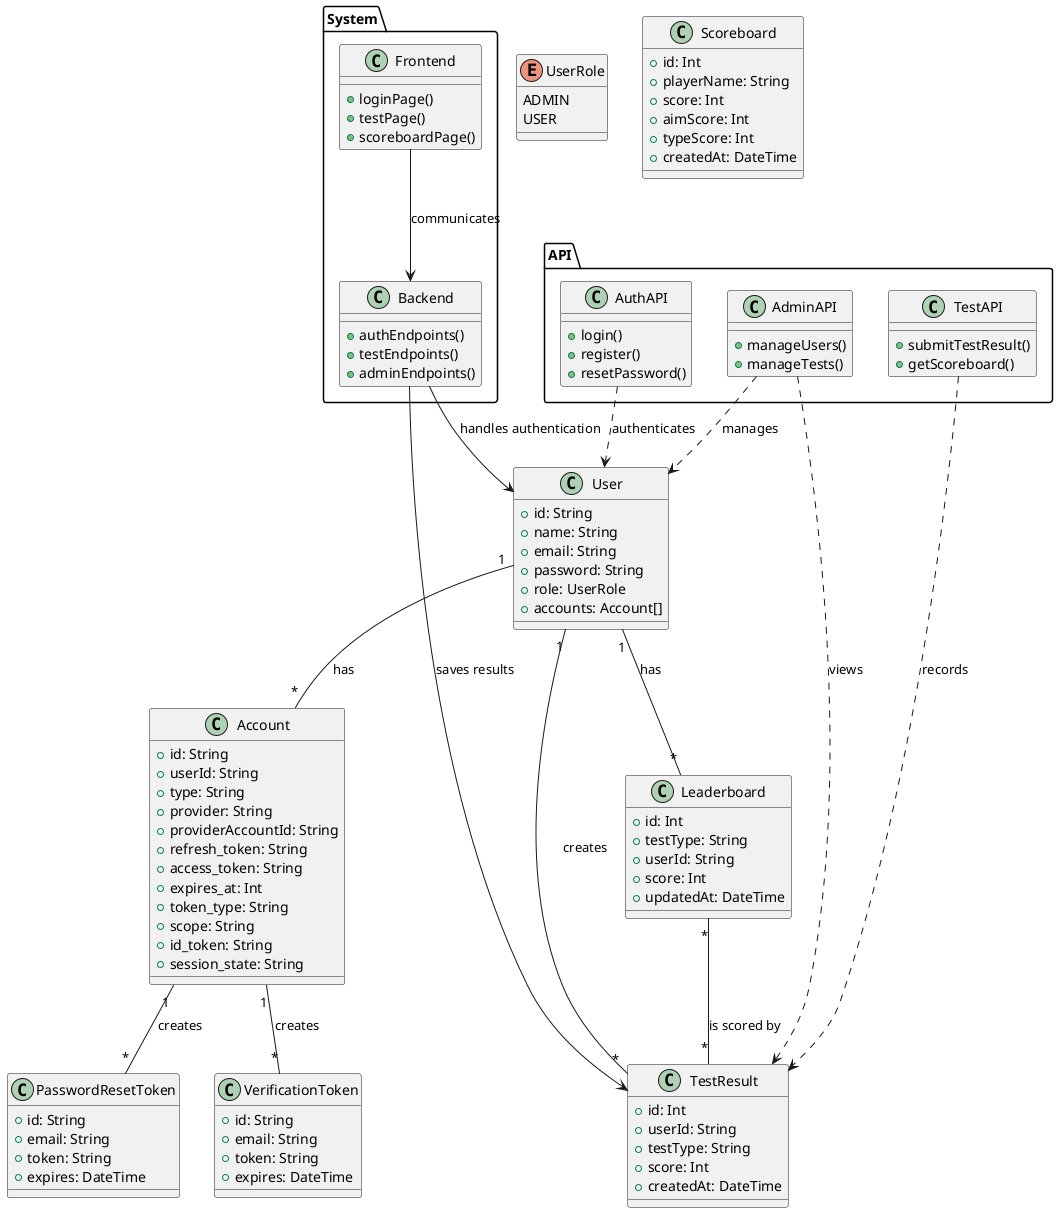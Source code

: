 @startuml
!define RECTANGLE class

'----------------------
' Felhasználók és jogosultságok
'----------------------
class User {
  +id: String
  +name: String
  +email: String
  +password: String
  +role: UserRole
  +accounts: Account[]
}

enum UserRole {
  ADMIN
  USER
}

'----------------------
' Teszt eredmények és ranglista
'----------------------
class Scoreboard {
  +id: Int
  +playerName: String
  +score: Int
  +aimScore: Int
  +typeScore: Int
  +createdAt: DateTime
}

class TestResult {
  +id: Int
  +userId: String
  +testType: String
  +score: Int
  +createdAt: DateTime
}

class Leaderboard {
  +id: Int
  +testType: String
  +userId: String
  +score: Int
  +updatedAt: DateTime
}

'----------------------
' Kapcsolódó entitások
'----------------------
class Account {
  +id: String
  +userId: String
  +type: String
  +provider: String
  +providerAccountId: String
  +refresh_token: String
  +access_token: String
  +expires_at: Int
  +token_type: String
  +scope: String
  +id_token: String
  +session_state: String
}

class VerificationToken {
  +id: String
  +email: String
  +token: String
  +expires: DateTime
}

class PasswordResetToken {
  +id: String
  +email: String
  +token: String
  +expires: DateTime
}

'----------------------
' Kapcsolatok
'----------------------
User "1" -- "*" Account : has
User "1" -- "*" TestResult : creates
User "1" -- "*" Leaderboard : has
Leaderboard "*" -- "*" TestResult : is scored by

Account "1" -- "*" VerificationToken : creates
Account "1" -- "*" PasswordResetToken : creates

'----------------------
' Szerver oldali API
'----------------------
package "API" {
  class AuthAPI {
    +login()
    +register()
    +resetPassword()
  }

  class TestAPI {
    +submitTestResult()
    +getScoreboard()
  }
  
  class AdminAPI {
    +manageUsers()
    +manageTests()
  }
  
  AuthAPI ..> User : authenticates
  TestAPI ..> TestResult : records
  AdminAPI ..> User : manages
  AdminAPI ..> TestResult : views
}

'----------------------
' Rendszer egész
'----------------------
package "System" {
  class Frontend {
    +loginPage()
    +testPage()
    +scoreboardPage()
  }
  class Backend {
    +authEndpoints()
    +testEndpoints()
    +adminEndpoints()
  }

  Frontend --> Backend : communicates
  Backend --> User : handles authentication
  Backend --> TestResult : saves results
}
@enduml
